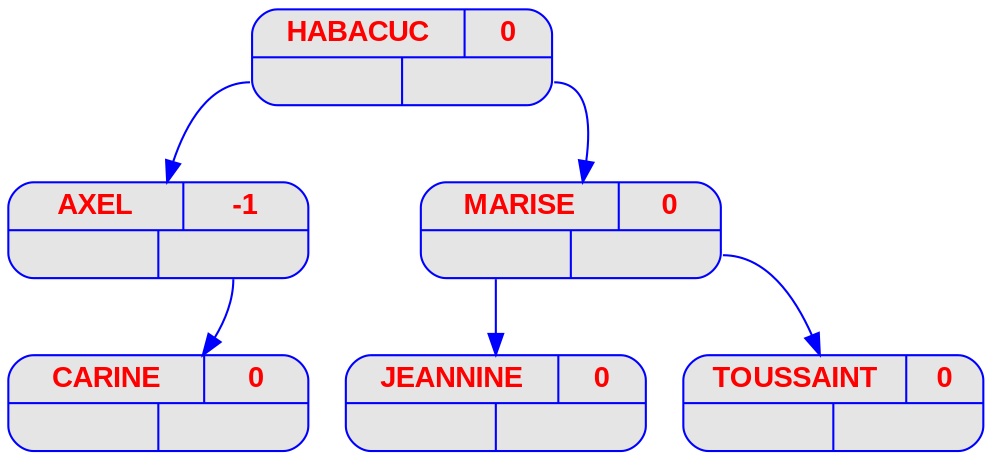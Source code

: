 digraph  {
	node [
		fontname  = "Arial bold" 
		fontsize  = "14"
		fontcolor = "red"
		style     = "rounded, filled"
		shape     = "record"
		fillcolor = "grey90"
		color     = "blue"
		width     = "2"
	]

	edge [
		color     = "blue"
	]

	"HABACUC
" [label = "{{<c> HABACUC
 | <b> 0} | { <g> | <d>}}"];
	"HABACUC
":g -> "AXEL
";
	"AXEL
" [label = "{{<c> AXEL
 | <b> -1} | { <g> | <d>}}"];
	"AXEL
" [label = "{{<c> AXEL
 | <b> -1} | { <g> | <d>}}"];
	"AXEL
":d -> "CARINE
";
	"CARINE
" [label = "{{<c> CARINE
 | <b> 0} | { <g> | <d>}}"];
	"CARINE
" [label = "{{<c> CARINE
 | <b> 0} | { <g> | <d>}}"];
	"HABACUC
":d -> "MARISE
";
	"MARISE
" [label = "{{<c> MARISE
 | <b> 0} | { <g> | <d>}}"];
	"MARISE
":g -> "JEANNINE
";
	"JEANNINE
" [label = "{{<c> JEANNINE
 | <b> 0} | { <g> | <d>}}"];
	"JEANNINE
" [label = "{{<c> JEANNINE
 | <b> 0} | { <g> | <d>}}"];
	"MARISE
":d -> "TOUSSAINT
";
	"TOUSSAINT
" [label = "{{<c> TOUSSAINT
 | <b> 0} | { <g> | <d>}}"];
	"TOUSSAINT
" [label = "{{<c> TOUSSAINT
 | <b> 0} | { <g> | <d>}}"];
}
